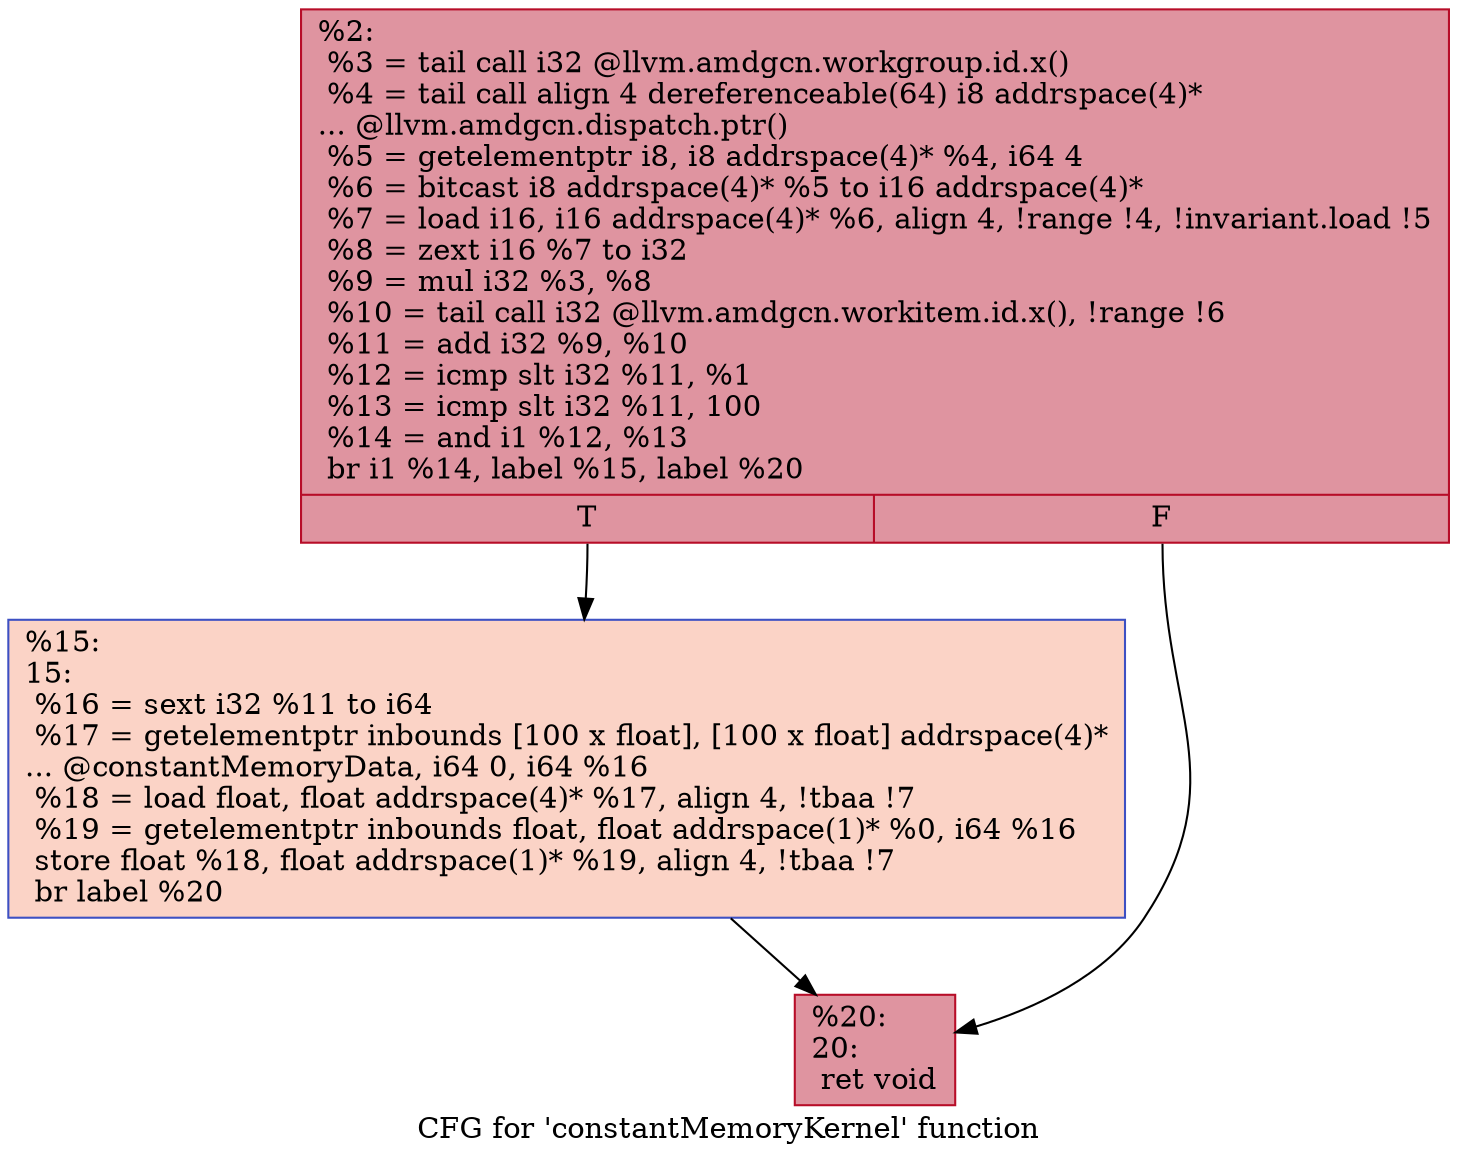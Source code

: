 digraph "CFG for 'constantMemoryKernel' function" {
	label="CFG for 'constantMemoryKernel' function";

	Node0x6461160 [shape=record,color="#b70d28ff", style=filled, fillcolor="#b70d2870",label="{%2:\l  %3 = tail call i32 @llvm.amdgcn.workgroup.id.x()\l  %4 = tail call align 4 dereferenceable(64) i8 addrspace(4)*\l... @llvm.amdgcn.dispatch.ptr()\l  %5 = getelementptr i8, i8 addrspace(4)* %4, i64 4\l  %6 = bitcast i8 addrspace(4)* %5 to i16 addrspace(4)*\l  %7 = load i16, i16 addrspace(4)* %6, align 4, !range !4, !invariant.load !5\l  %8 = zext i16 %7 to i32\l  %9 = mul i32 %3, %8\l  %10 = tail call i32 @llvm.amdgcn.workitem.id.x(), !range !6\l  %11 = add i32 %9, %10\l  %12 = icmp slt i32 %11, %1\l  %13 = icmp slt i32 %11, 100\l  %14 = and i1 %12, %13\l  br i1 %14, label %15, label %20\l|{<s0>T|<s1>F}}"];
	Node0x6461160:s0 -> Node0x6462b60;
	Node0x6461160:s1 -> Node0x6462bf0;
	Node0x6462b60 [shape=record,color="#3d50c3ff", style=filled, fillcolor="#f59c7d70",label="{%15:\l15:                                               \l  %16 = sext i32 %11 to i64\l  %17 = getelementptr inbounds [100 x float], [100 x float] addrspace(4)*\l... @constantMemoryData, i64 0, i64 %16\l  %18 = load float, float addrspace(4)* %17, align 4, !tbaa !7\l  %19 = getelementptr inbounds float, float addrspace(1)* %0, i64 %16\l  store float %18, float addrspace(1)* %19, align 4, !tbaa !7\l  br label %20\l}"];
	Node0x6462b60 -> Node0x6462bf0;
	Node0x6462bf0 [shape=record,color="#b70d28ff", style=filled, fillcolor="#b70d2870",label="{%20:\l20:                                               \l  ret void\l}"];
}
